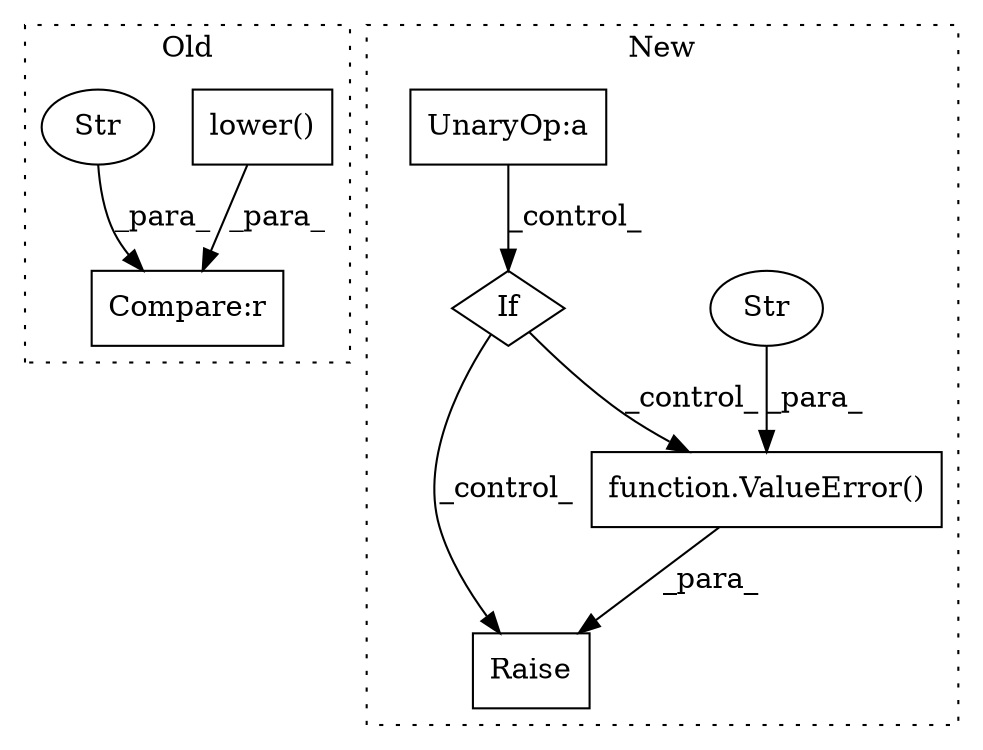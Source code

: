 digraph G {
subgraph cluster0 {
1 [label="lower()" a="75" s="819" l="30" shape="box"];
7 [label="Compare:r" a="40" s="881" l="20" shape="box"];
8 [label="Str" a="66" s="896" l="5" shape="ellipse"];
label = "Old";
style="dotted";
}
subgraph cluster1 {
2 [label="function.ValueError()" a="75" s="1110,1169" l="11,1" shape="box"];
3 [label="Raise" a="91" s="1104" l="6" shape="box"];
4 [label="Str" a="66" s="1121" l="48" shape="ellipse"];
5 [label="If" a="96" s="1077" l="3" shape="diamond"];
6 [label="UnaryOp:a" a="61" s="1038" l="29" shape="box"];
label = "New";
style="dotted";
}
1 -> 7 [label="_para_"];
2 -> 3 [label="_para_"];
4 -> 2 [label="_para_"];
5 -> 2 [label="_control_"];
5 -> 3 [label="_control_"];
6 -> 5 [label="_control_"];
8 -> 7 [label="_para_"];
}